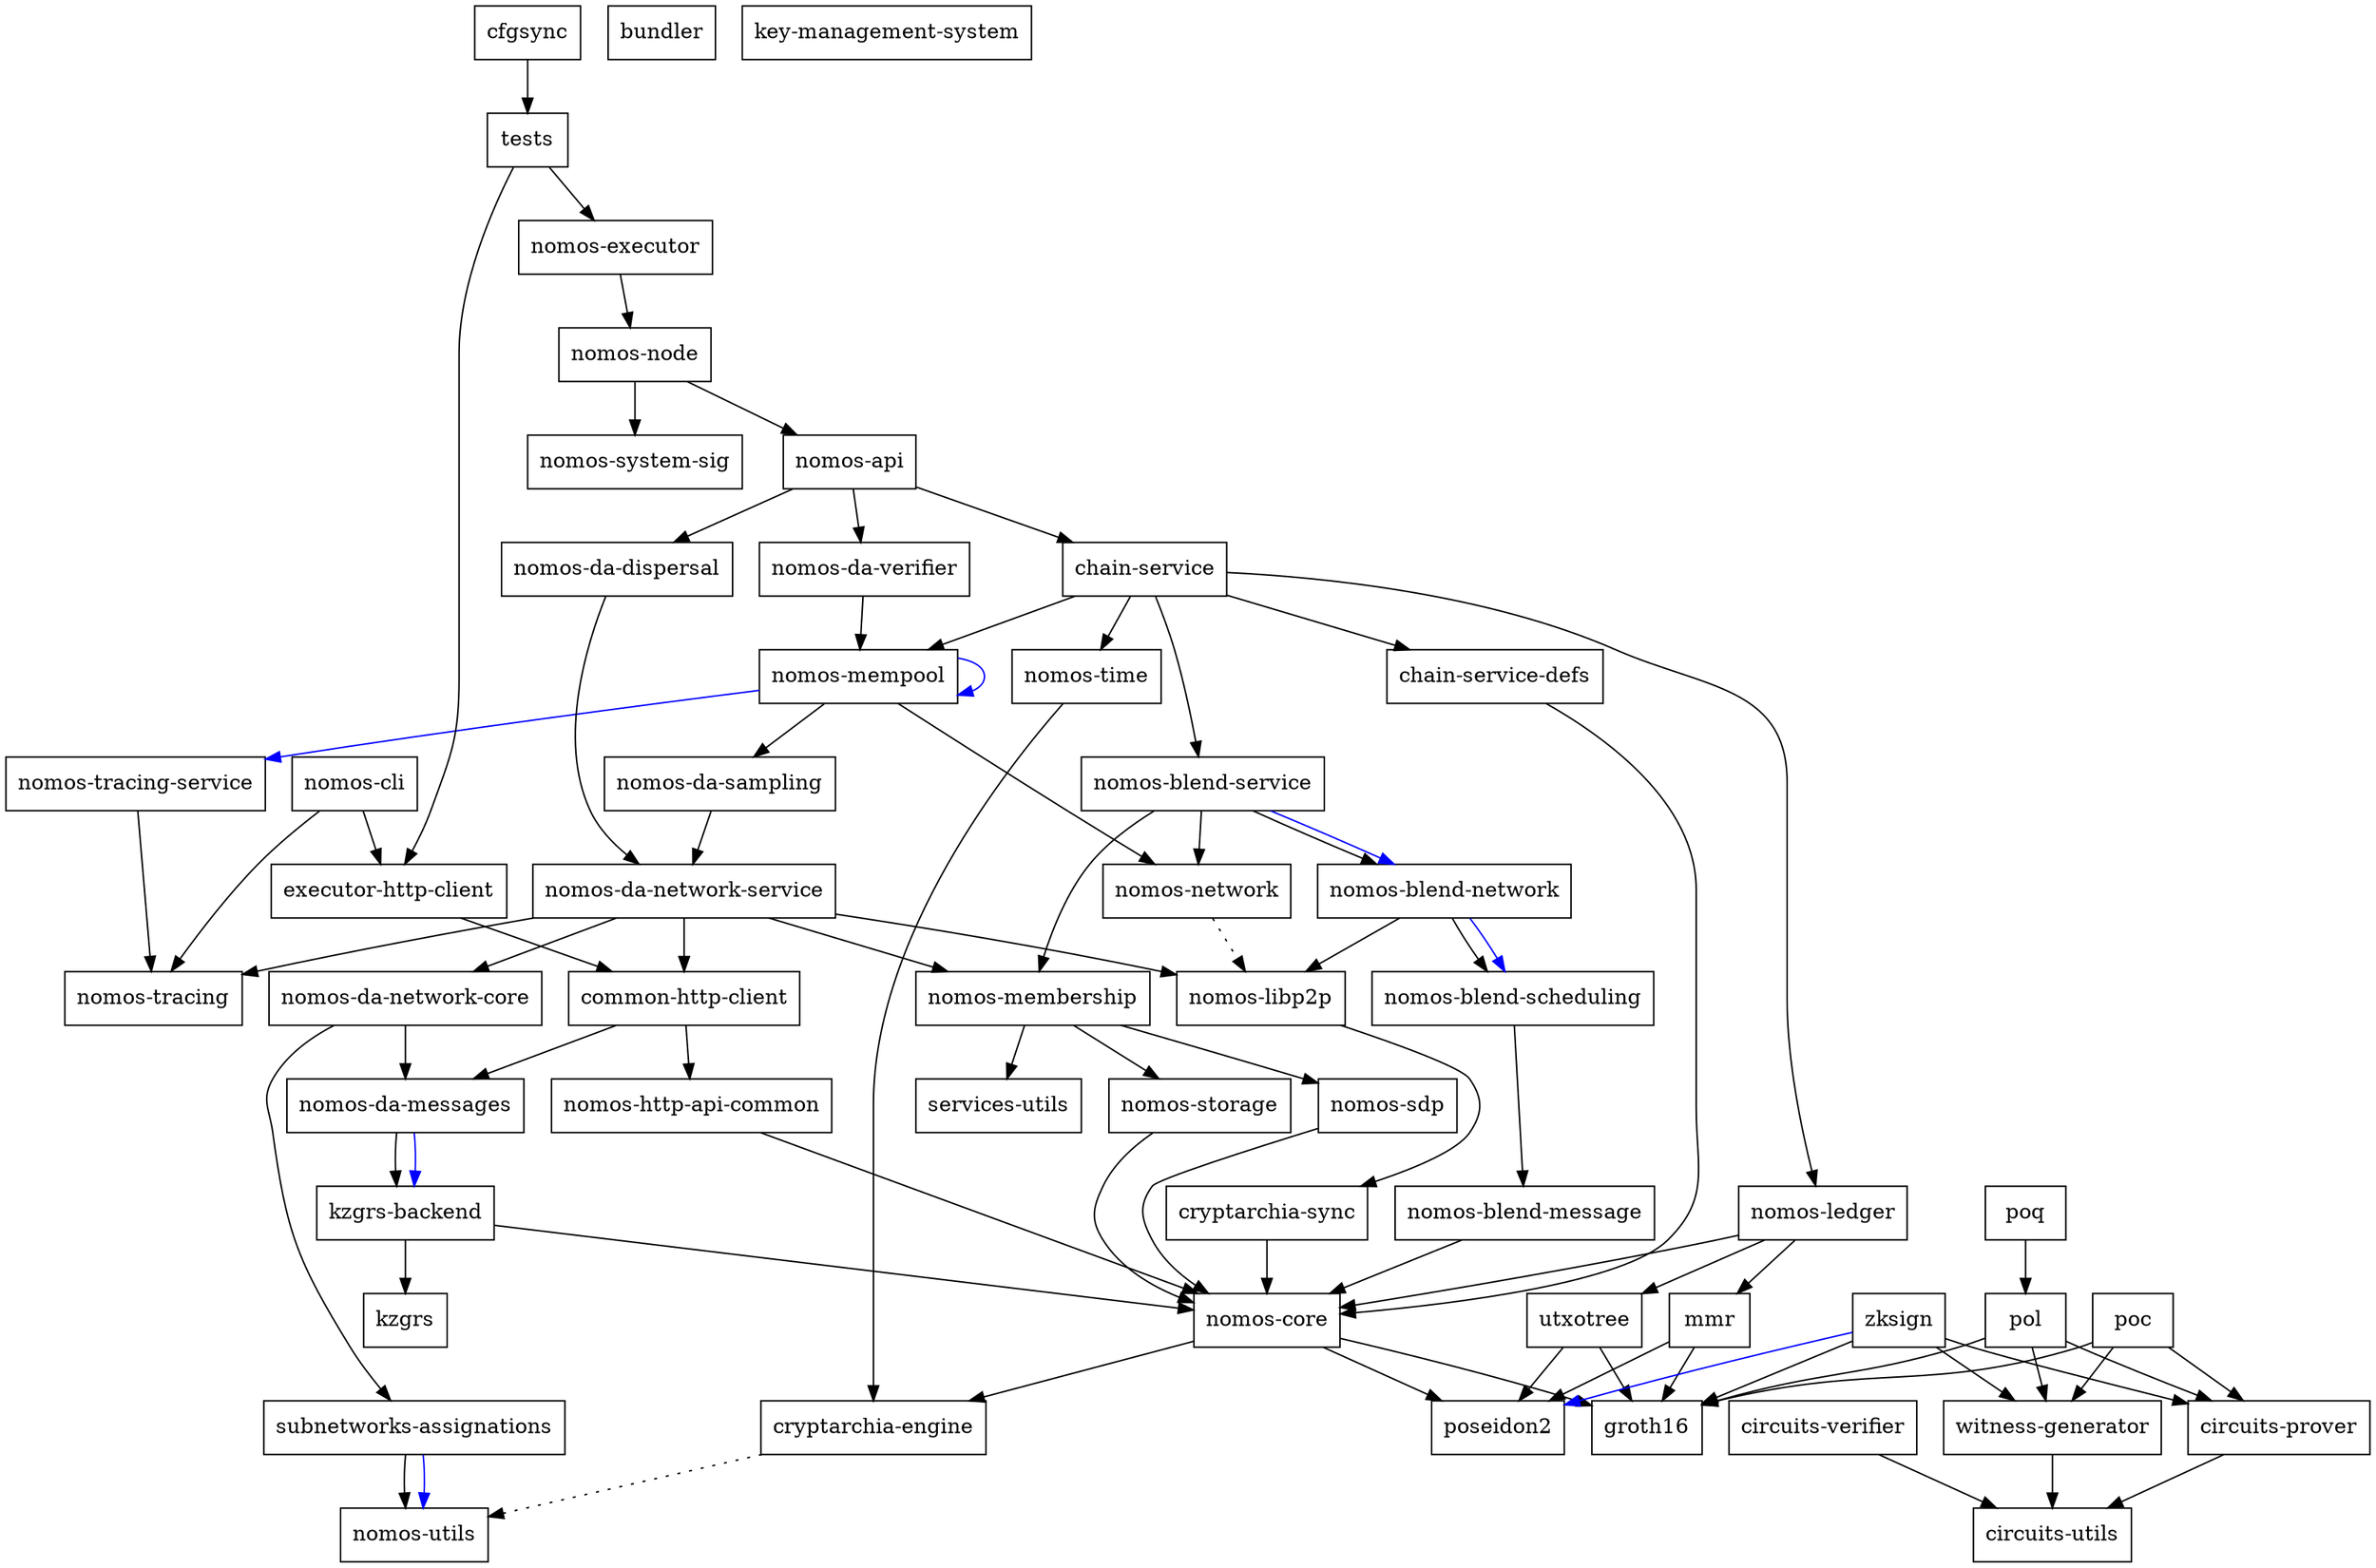 digraph {
    0 [ label = "cryptarchia-engine" shape = box]
    1 [ label = "nomos-utils" shape = box]
    2 [ label = "cryptarchia-sync" shape = box]
    3 [ label = "nomos-core" shape = box]
    4 [ label = "groth16" shape = box]
    5 [ label = "poseidon2" shape = box]
    6 [ label = "nomos-ledger" shape = box]
    7 [ label = "mmr" shape = box]
    8 [ label = "utxotree" shape = box]
    9 [ label = "nomos-http-api-common" shape = box]
    10 [ label = "nomos-executor" shape = box]
    11 [ label = "kzgrs-backend" shape = box]
    12 [ label = "kzgrs" shape = box]
    13 [ label = "nomos-api" shape = box]
    14 [ label = "chain-service" shape = box]
    15 [ label = "chain-service-defs" shape = box]
    16 [ label = "nomos-blend-service" shape = box]
    17 [ label = "nomos-blend-message" shape = box]
    18 [ label = "nomos-blend-network" shape = box]
    19 [ label = "nomos-blend-scheduling" shape = box]
    20 [ label = "nomos-libp2p" shape = box]
    21 [ label = "nomos-membership" shape = box]
    22 [ label = "nomos-sdp" shape = box]
    23 [ label = "nomos-storage" shape = box]
    24 [ label = "services-utils" shape = box]
    25 [ label = "nomos-network" shape = box]
    26 [ label = "nomos-da-sampling" shape = box]
    27 [ label = "nomos-da-network-core" shape = box]
    28 [ label = "nomos-da-messages" shape = box]
    29 [ label = "subnetworks-assignations" shape = box]
    30 [ label = "nomos-da-network-service" shape = box]
    31 [ label = "common-http-client" shape = box]
    32 [ label = "nomos-tracing" shape = box]
    33 [ label = "nomos-mempool" shape = box]
    34 [ label = "nomos-tracing-service" shape = box]
    35 [ label = "nomos-time" shape = box]
    36 [ label = "nomos-da-dispersal" shape = box]
    37 [ label = "nomos-da-verifier" shape = box]
    38 [ label = "nomos-node" shape = box]
    39 [ label = "nomos-system-sig" shape = box]
    40 [ label = "executor-http-client" shape = box]
    41 [ label = "bundler" shape = box]
    42 [ label = "nomos-cli" shape = box]
    43 [ label = "key-management-system" shape = box]
    44 [ label = "cfgsync" shape = box]
    45 [ label = "tests" shape = box]
    46 [ label = "circuits-prover" shape = box]
    47 [ label = "circuits-utils" shape = box]
    48 [ label = "circuits-verifier" shape = box]
    49 [ label = "witness-generator" shape = box]
    50 [ label = "poc" shape = box]
    51 [ label = "pol" shape = box]
    52 [ label = "poq" shape = box]
    53 [ label = "zksign" shape = box]
    0 -> 1 [ style = dotted]
    2 -> 3 [ ]
    3 -> 0 [ ]
    3 -> 4 [ ]
    3 -> 5 [ ]
    6 -> 7 [ ]
    6 -> 3 [ ]
    6 -> 8 [ ]
    7 -> 4 [ ]
    7 -> 5 [ ]
    8 -> 4 [ ]
    8 -> 5 [ ]
    9 -> 3 [ ]
    10 -> 38 [ ]
    11 -> 12 [ ]
    11 -> 3 [ ]
    13 -> 14 [ ]
    13 -> 36 [ ]
    13 -> 37 [ ]
    14 -> 15 [ ]
    14 -> 16 [ ]
    14 -> 6 [ ]
    14 -> 33 [ ]
    14 -> 35 [ ]
    15 -> 3 [ ]
    16 -> 18 [ ]
    16 -> 18 [ color = blue]
    16 -> 21 [ ]
    16 -> 25 [ ]
    17 -> 3 [ ]
    18 -> 19 [ ]
    18 -> 19 [ color = blue]
    18 -> 20 [ ]
    19 -> 17 [ ]
    20 -> 2 [ ]
    21 -> 22 [ ]
    21 -> 23 [ ]
    21 -> 24 [ ]
    22 -> 3 [ ]
    23 -> 3 [ ]
    25 -> 20 [ style = dotted]
    26 -> 30 [ ]
    27 -> 28 [ ]
    27 -> 29 [ ]
    28 -> 11 [ ]
    28 -> 11 [ color = blue]
    29 -> 1 [ ]
    29 -> 1 [ color = blue]
    30 -> 31 [ ]
    30 -> 27 [ ]
    30 -> 20 [ ]
    30 -> 21 [ ]
    30 -> 32 [ ]
    31 -> 28 [ ]
    31 -> 9 [ ]
    33 -> 26 [ ]
    33 -> 33 [ color = blue]
    33 -> 25 [ ]
    33 -> 34 [ color = blue]
    34 -> 32 [ ]
    35 -> 0 [ ]
    36 -> 30 [ ]
    37 -> 33 [ ]
    38 -> 13 [ ]
    38 -> 39 [ ]
    40 -> 31 [ ]
    42 -> 40 [ ]
    42 -> 32 [ ]
    44 -> 45 [ ]
    45 -> 40 [ ]
    45 -> 10 [ ]
    46 -> 47 [ ]
    48 -> 47 [ ]
    49 -> 47 [ ]
    50 -> 46 [ ]
    50 -> 4 [ ]
    50 -> 49 [ ]
    51 -> 46 [ ]
    51 -> 4 [ ]
    51 -> 49 [ ]
    52 -> 51 [ ]
    53 -> 46 [ ]
    53 -> 4 [ ]
    53 -> 5 [ color = blue]
    53 -> 49 [ ]
}

